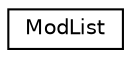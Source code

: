 digraph "Graphical Class Hierarchy"
{
  edge [fontname="Helvetica",fontsize="10",labelfontname="Helvetica",labelfontsize="10"];
  node [fontname="Helvetica",fontsize="10",shape=record];
  rankdir="LR";
  Node1 [label="ModList",height=0.2,width=0.4,color="black", fillcolor="white", style="filled",URL="$struct_mod_list.html",tooltip="list of module interfaces "];
}
